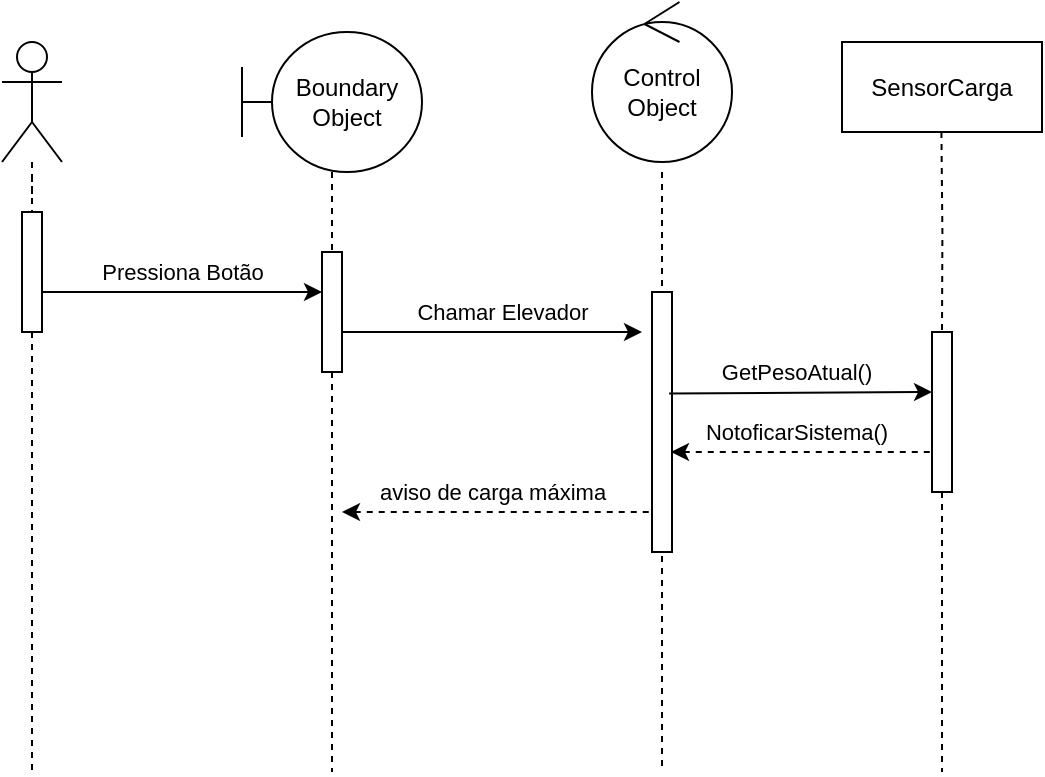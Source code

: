 <mxfile version="24.8.1">
  <diagram name="Page-1" id="WxgKVVM84m_4ASUhYclE">
    <mxGraphModel dx="1430" dy="513" grid="1" gridSize="10" guides="1" tooltips="1" connect="1" arrows="1" fold="1" page="1" pageScale="1" pageWidth="850" pageHeight="1100" math="0" shadow="0">
      <root>
        <mxCell id="0" />
        <mxCell id="1" parent="0" />
        <mxCell id="_NvMbjaXhay--Jk_4EKB-9" style="edgeStyle=orthogonalEdgeStyle;rounded=0;orthogonalLoop=1;jettySize=auto;html=1;endArrow=none;endFill=0;dashed=1;" edge="1" parent="1" source="_NvMbjaXhay--Jk_4EKB-32">
          <mxGeometry relative="1" as="geometry">
            <mxPoint x="105" y="540" as="targetPoint" />
          </mxGeometry>
        </mxCell>
        <mxCell id="_NvMbjaXhay--Jk_4EKB-1" value="" style="shape=umlActor;verticalLabelPosition=bottom;verticalAlign=top;html=1;outlineConnect=0;" vertex="1" parent="1">
          <mxGeometry x="90" y="175" width="30" height="60" as="geometry" />
        </mxCell>
        <mxCell id="_NvMbjaXhay--Jk_4EKB-10" style="edgeStyle=orthogonalEdgeStyle;rounded=0;orthogonalLoop=1;jettySize=auto;html=1;dashed=1;endArrow=none;endFill=0;" edge="1" parent="1" source="_NvMbjaXhay--Jk_4EKB-14">
          <mxGeometry relative="1" as="geometry">
            <mxPoint x="255" y="540" as="targetPoint" />
          </mxGeometry>
        </mxCell>
        <mxCell id="_NvMbjaXhay--Jk_4EKB-3" value="Boundary Object" style="shape=umlBoundary;whiteSpace=wrap;html=1;" vertex="1" parent="1">
          <mxGeometry x="210" y="170" width="90" height="70" as="geometry" />
        </mxCell>
        <mxCell id="_NvMbjaXhay--Jk_4EKB-11" style="edgeStyle=orthogonalEdgeStyle;rounded=0;orthogonalLoop=1;jettySize=auto;html=1;dashed=1;endArrow=none;endFill=0;" edge="1" parent="1">
          <mxGeometry relative="1" as="geometry">
            <mxPoint x="420" y="540" as="targetPoint" />
            <mxPoint x="420" y="240" as="sourcePoint" />
          </mxGeometry>
        </mxCell>
        <mxCell id="_NvMbjaXhay--Jk_4EKB-4" value="Control Object" style="ellipse;shape=umlControl;whiteSpace=wrap;html=1;" vertex="1" parent="1">
          <mxGeometry x="385" y="155" width="70" height="80" as="geometry" />
        </mxCell>
        <mxCell id="_NvMbjaXhay--Jk_4EKB-13" value="Chamar Elevador" style="endArrow=classic;html=1;rounded=0;" edge="1" parent="1">
          <mxGeometry x="0.067" y="10" width="50" height="50" relative="1" as="geometry">
            <mxPoint x="260" y="320" as="sourcePoint" />
            <mxPoint x="410" y="320" as="targetPoint" />
            <mxPoint as="offset" />
          </mxGeometry>
        </mxCell>
        <mxCell id="_NvMbjaXhay--Jk_4EKB-15" value="" style="edgeStyle=orthogonalEdgeStyle;rounded=0;orthogonalLoop=1;jettySize=auto;html=1;dashed=1;endArrow=none;endFill=0;" edge="1" parent="1" source="_NvMbjaXhay--Jk_4EKB-3" target="_NvMbjaXhay--Jk_4EKB-14">
          <mxGeometry relative="1" as="geometry">
            <mxPoint x="255" y="540" as="targetPoint" />
            <mxPoint x="255" y="240" as="sourcePoint" />
          </mxGeometry>
        </mxCell>
        <mxCell id="_NvMbjaXhay--Jk_4EKB-14" value="" style="rounded=0;whiteSpace=wrap;html=1;" vertex="1" parent="1">
          <mxGeometry x="250" y="280" width="10" height="60" as="geometry" />
        </mxCell>
        <mxCell id="_NvMbjaXhay--Jk_4EKB-18" value="" style="rounded=0;whiteSpace=wrap;html=1;" vertex="1" parent="1">
          <mxGeometry x="415" y="300" width="10" height="130" as="geometry" />
        </mxCell>
        <mxCell id="_NvMbjaXhay--Jk_4EKB-20" value="SensorCarga" style="rounded=0;whiteSpace=wrap;html=1;" vertex="1" parent="1">
          <mxGeometry x="510" y="175" width="100" height="45" as="geometry" />
        </mxCell>
        <mxCell id="_NvMbjaXhay--Jk_4EKB-21" style="edgeStyle=orthogonalEdgeStyle;rounded=0;orthogonalLoop=1;jettySize=auto;html=1;dashed=1;endArrow=none;endFill=0;" edge="1" parent="1" source="_NvMbjaXhay--Jk_4EKB-22">
          <mxGeometry relative="1" as="geometry">
            <mxPoint x="560" y="540" as="targetPoint" />
            <mxPoint x="559.71" y="220" as="sourcePoint" />
          </mxGeometry>
        </mxCell>
        <mxCell id="_NvMbjaXhay--Jk_4EKB-23" value="" style="edgeStyle=orthogonalEdgeStyle;rounded=0;orthogonalLoop=1;jettySize=auto;html=1;dashed=1;endArrow=none;endFill=0;" edge="1" parent="1" target="_NvMbjaXhay--Jk_4EKB-22">
          <mxGeometry relative="1" as="geometry">
            <mxPoint x="560" y="540" as="targetPoint" />
            <mxPoint x="559.71" y="220" as="sourcePoint" />
          </mxGeometry>
        </mxCell>
        <mxCell id="_NvMbjaXhay--Jk_4EKB-22" value="" style="rounded=0;whiteSpace=wrap;html=1;" vertex="1" parent="1">
          <mxGeometry x="555" y="320" width="10" height="80" as="geometry" />
        </mxCell>
        <mxCell id="_NvMbjaXhay--Jk_4EKB-24" value="GetPesoAtual()" style="endArrow=classic;html=1;rounded=0;exitX=0.858;exitY=0.39;exitDx=0;exitDy=0;exitPerimeter=0;" edge="1" parent="1" source="_NvMbjaXhay--Jk_4EKB-18">
          <mxGeometry x="-0.04" y="10" width="50" height="50" relative="1" as="geometry">
            <mxPoint x="430" y="350" as="sourcePoint" />
            <mxPoint x="555" y="350" as="targetPoint" />
            <mxPoint as="offset" />
          </mxGeometry>
        </mxCell>
        <mxCell id="_NvMbjaXhay--Jk_4EKB-29" value="NotoficarSistema()" style="endArrow=none;html=1;rounded=0;startArrow=classic;startFill=1;endFill=0;dashed=1;exitX=0.951;exitY=0.692;exitDx=0;exitDy=0;exitPerimeter=0;" edge="1" parent="1">
          <mxGeometry x="-0.04" y="10" width="50" height="50" relative="1" as="geometry">
            <mxPoint x="424.51" y="380.0" as="sourcePoint" />
            <mxPoint x="555" y="380.04" as="targetPoint" />
            <mxPoint as="offset" />
            <Array as="points">
              <mxPoint x="530" y="380.04" />
            </Array>
          </mxGeometry>
        </mxCell>
        <mxCell id="_NvMbjaXhay--Jk_4EKB-33" value="" style="edgeStyle=orthogonalEdgeStyle;rounded=0;orthogonalLoop=1;jettySize=auto;html=1;endArrow=none;endFill=0;dashed=1;" edge="1" parent="1" source="_NvMbjaXhay--Jk_4EKB-1" target="_NvMbjaXhay--Jk_4EKB-32">
          <mxGeometry relative="1" as="geometry">
            <mxPoint x="105" y="540" as="targetPoint" />
            <mxPoint x="105" y="235" as="sourcePoint" />
          </mxGeometry>
        </mxCell>
        <mxCell id="_NvMbjaXhay--Jk_4EKB-32" value="" style="rounded=0;whiteSpace=wrap;html=1;" vertex="1" parent="1">
          <mxGeometry x="100" y="260" width="10" height="60" as="geometry" />
        </mxCell>
        <mxCell id="_NvMbjaXhay--Jk_4EKB-34" value="Pressiona Botão" style="endArrow=classic;html=1;rounded=0;" edge="1" parent="1">
          <mxGeometry y="10" width="50" height="50" relative="1" as="geometry">
            <mxPoint x="110" y="300" as="sourcePoint" />
            <mxPoint x="250" y="300" as="targetPoint" />
            <mxPoint as="offset" />
          </mxGeometry>
        </mxCell>
        <mxCell id="_NvMbjaXhay--Jk_4EKB-35" value="aviso de carga máxima" style="endArrow=none;html=1;rounded=0;startArrow=classic;startFill=1;endFill=0;dashed=1;" edge="1" parent="1">
          <mxGeometry x="-0.039" y="10" width="50" height="50" relative="1" as="geometry">
            <mxPoint x="260" y="410" as="sourcePoint" />
            <mxPoint x="415" y="410.04" as="targetPoint" />
            <mxPoint as="offset" />
            <Array as="points">
              <mxPoint x="390" y="410.04" />
            </Array>
          </mxGeometry>
        </mxCell>
      </root>
    </mxGraphModel>
  </diagram>
</mxfile>
